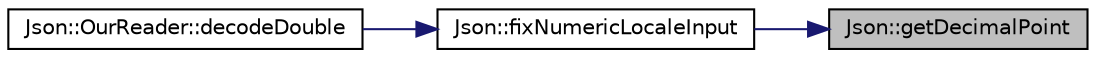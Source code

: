 digraph "Json::getDecimalPoint"
{
 // LATEX_PDF_SIZE
  edge [fontname="Helvetica",fontsize="10",labelfontname="Helvetica",labelfontsize="10"];
  node [fontname="Helvetica",fontsize="10",shape=record];
  rankdir="RL";
  Node1 [label="Json::getDecimalPoint",height=0.2,width=0.4,color="black", fillcolor="grey75", style="filled", fontcolor="black",tooltip=" "];
  Node1 -> Node2 [dir="back",color="midnightblue",fontsize="10",style="solid",fontname="Helvetica"];
  Node2 [label="Json::fixNumericLocaleInput",height=0.2,width=0.4,color="black", fillcolor="white", style="filled",URL="$namespace_json.html#ac142c270507391c8d86f35b550d36eb4",tooltip=" "];
  Node2 -> Node3 [dir="back",color="midnightblue",fontsize="10",style="solid",fontname="Helvetica"];
  Node3 [label="Json::OurReader::decodeDouble",height=0.2,width=0.4,color="black", fillcolor="white", style="filled",URL="$class_json_1_1_our_reader.html#aa5c15a8cd32754f07430dedba3d1308e",tooltip=" "];
}
